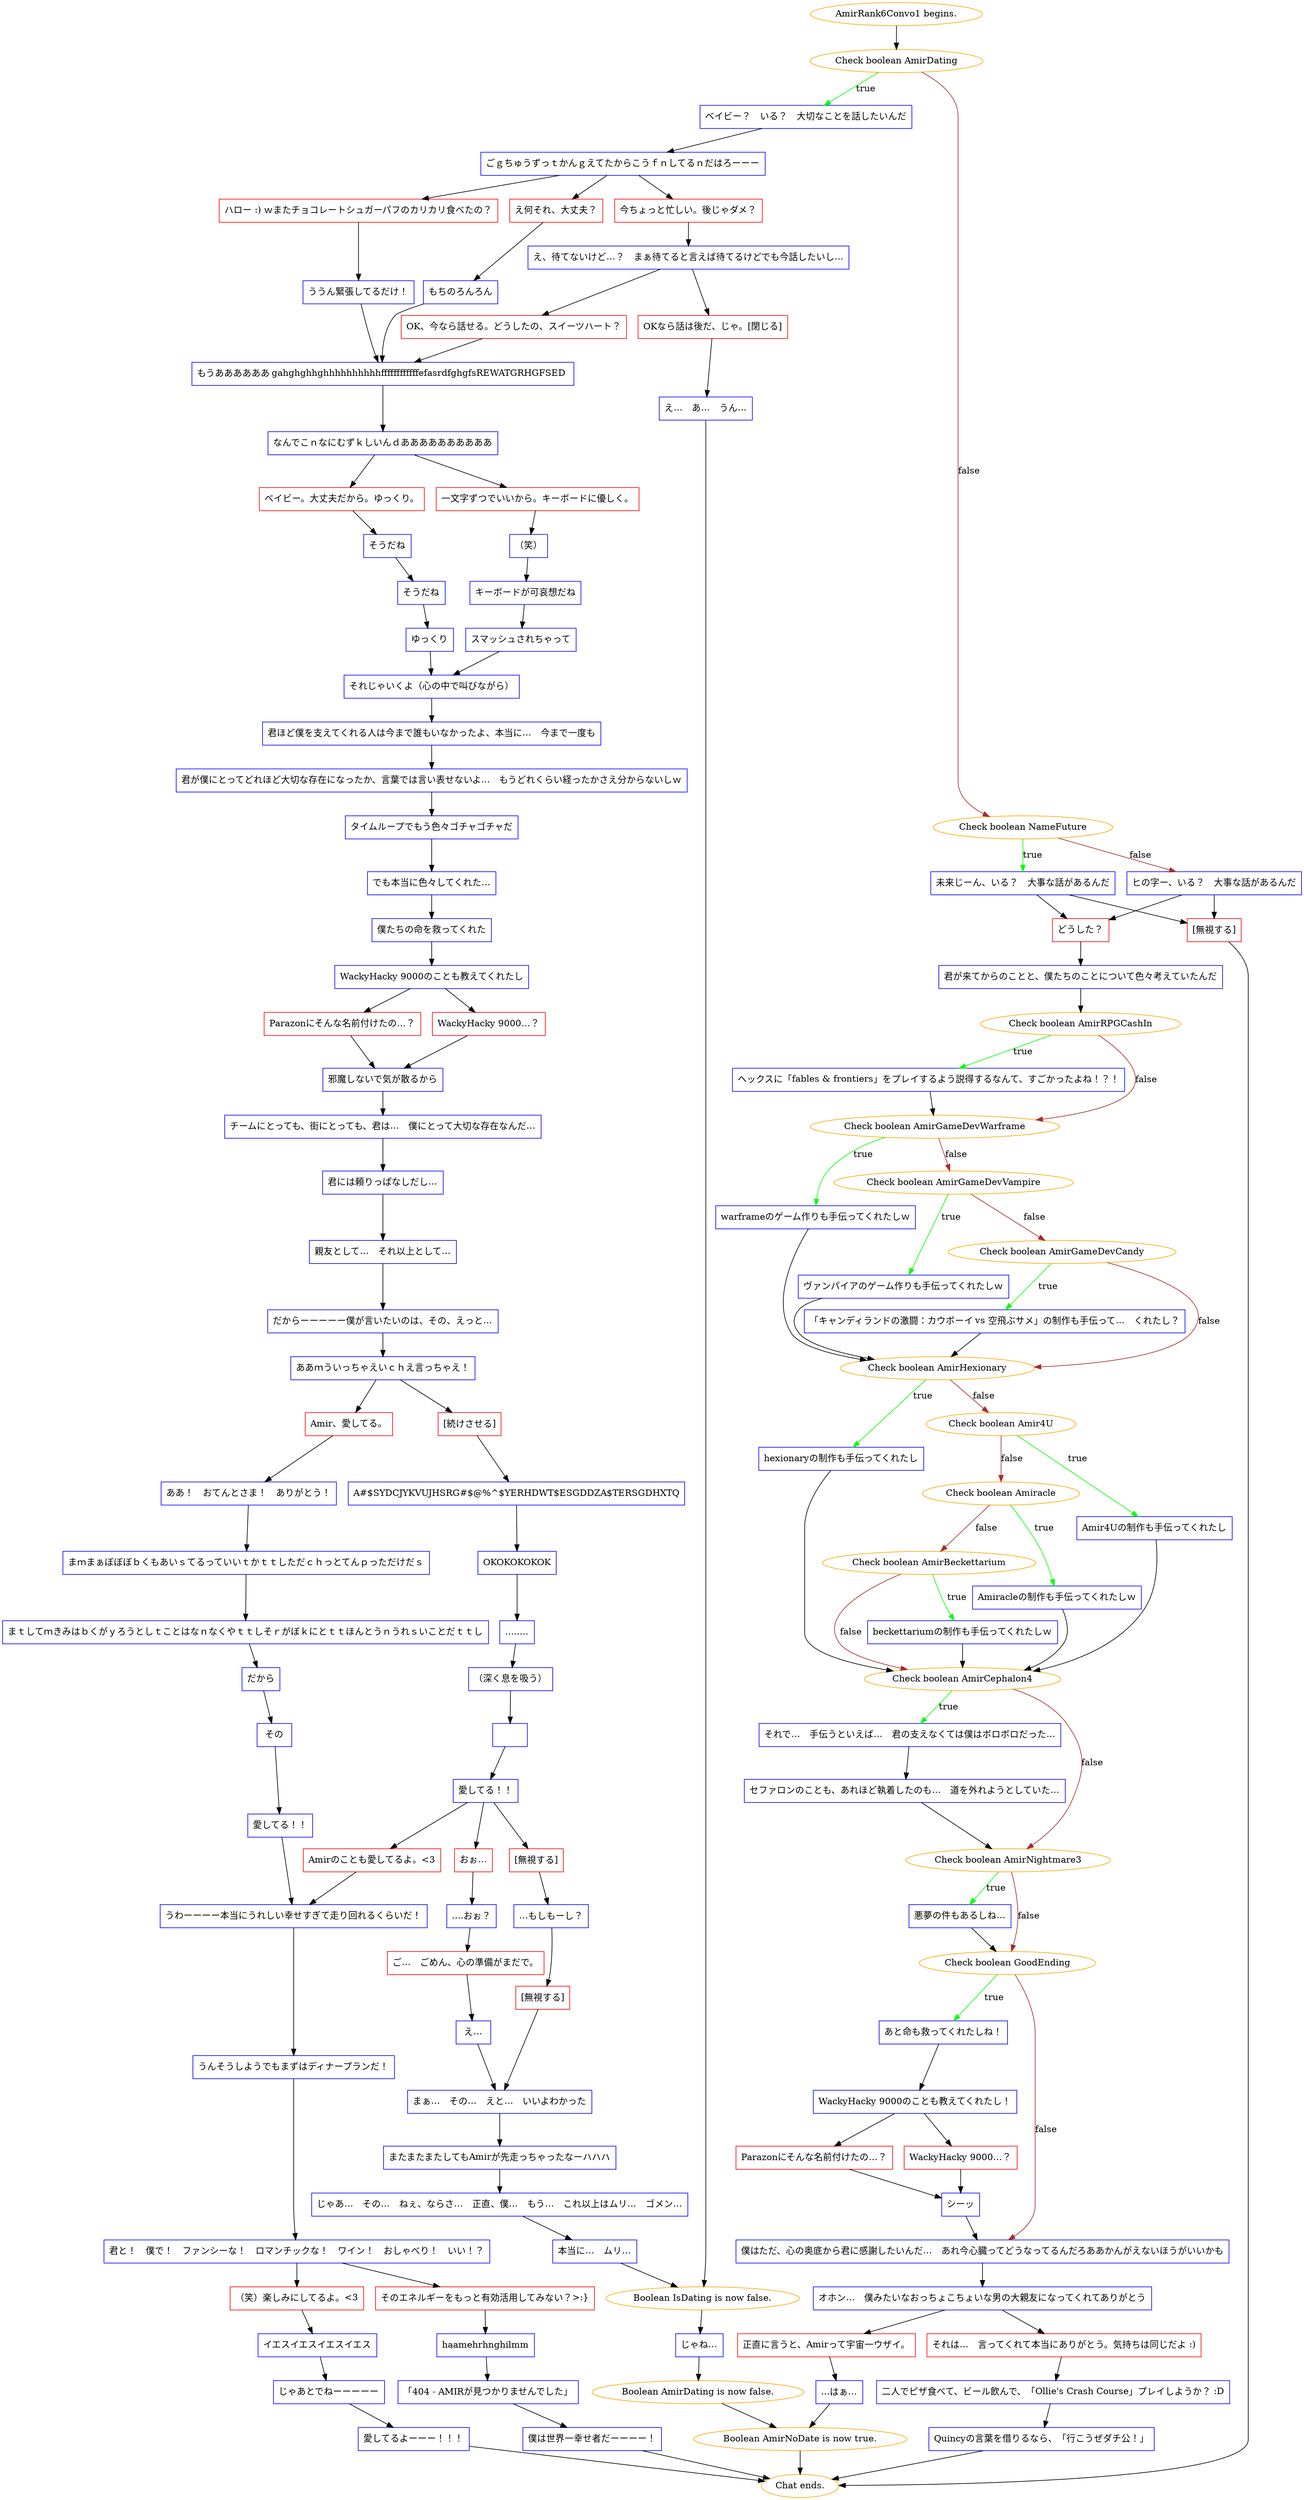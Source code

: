 digraph {
	"AmirRank6Convo1 begins." [color=orange];
		"AmirRank6Convo1 begins." -> j790010462;
	j790010462 [label="Check boolean AmirDating",color=orange];
		j790010462 -> j2040475166 [label=true,color=green];
		j790010462 -> j4292522466 [label=false,color=brown];
	j2040475166 [label="ベイビー？　いる？　大切なことを話したいんだ",shape=box,color=blue];
		j2040475166 -> j4257647227;
	j4292522466 [label="Check boolean NameFuture",color=orange];
		j4292522466 -> j3917906914 [label=true,color=green];
		j4292522466 -> j2580790052 [label=false,color=brown];
	j4257647227 [label="ごｇちゅうずっｔかんｇえてたからこうｆｎしてるｎだはろーーー",shape=box,color=blue];
		j4257647227 -> j811518050;
		j4257647227 -> j1400246367;
		j4257647227 -> j3554615849;
	j3917906914 [label="未来じーん、いる？　大事な話があるんだ",shape=box,color=blue];
		j3917906914 -> j4010009044;
		j3917906914 -> j85835136;
	j2580790052 [label="ヒの字ー、いる？　大事な話があるんだ",shape=box,color=blue];
		j2580790052 -> j4010009044;
		j2580790052 -> j85835136;
	j811518050 [label="ハロー :) ｗまたチョコレートシュガーパフのカリカリ食べたの？",shape=box,color=red];
		j811518050 -> j2374407166;
	j1400246367 [label="え何それ、大丈夫？",shape=box,color=red];
		j1400246367 -> j4061014389;
	j3554615849 [label="今ちょっと忙しい。後じゃダメ？",shape=box,color=red];
		j3554615849 -> j2202225497;
	j4010009044 [label="どうした？",shape=box,color=red];
		j4010009044 -> j786417522;
	j85835136 [label="[無視する]",shape=box,color=red];
		j85835136 -> "Chat ends.";
	j2374407166 [label="ううん緊張してるだけ！",shape=box,color=blue];
		j2374407166 -> j979302945;
	j4061014389 [label="もちのろんろん",shape=box,color=blue];
		j4061014389 -> j979302945;
	j2202225497 [label="え、待てないけど…？　まぁ待てると言えば待てるけどでも今話したいし…",shape=box,color=blue];
		j2202225497 -> j4037130;
		j2202225497 -> j3242914927;
	j786417522 [label="君が来てからのことと、僕たちのことについて色々考えていたんだ",shape=box,color=blue];
		j786417522 -> j3826784422;
	"Chat ends." [color=orange];
	j979302945 [label="もうああああああ gahghghhghhhhhhhhhhffffffffffffefasrdfghgfsREWATGRHGFSED ",shape=box,color=blue];
		j979302945 -> j3893214249;
	j4037130 [label="OK、今なら話せる。どうしたの、スイーツハート？",shape=box,color=red];
		j4037130 -> j979302945;
	j3242914927 [label="OKなら話は後だ、じゃ。[閉じる]",shape=box,color=red];
		j3242914927 -> j2715975600;
	j3826784422 [label="Check boolean AmirRPGCashIn",color=orange];
		j3826784422 -> j4021611548 [label=true,color=green];
		j3826784422 -> j2297868336 [label=false,color=brown];
	j3893214249 [label="なんでこｎなにむずｋしいんｄああああああああああ",shape=box,color=blue];
		j3893214249 -> j3764081430;
		j3893214249 -> j2810000375;
	j2715975600 [label="え…　あ…　うん…",shape=box,color=blue];
		j2715975600 -> j3713159958;
	j4021611548 [label="ヘックスに「fables & frontiers」をプレイするよう説得するなんて、すごかったよね！？！",shape=box,color=blue];
		j4021611548 -> j2297868336;
	j2297868336 [label="Check boolean AmirGameDevWarframe",color=orange];
		j2297868336 -> j59206110 [label=true,color=green];
		j2297868336 -> j3506259166 [label=false,color=brown];
	j3764081430 [label="ベイビー。大丈夫だから。ゆっくり。",shape=box,color=red];
		j3764081430 -> j2100866245;
	j2810000375 [label="一文字ずつでいいから。キーボードに優しく。",shape=box,color=red];
		j2810000375 -> j3392591383;
	j3713159958 [label="Boolean IsDating is now false.",color=orange];
		j3713159958 -> j1245556623;
	j59206110 [label="warframeのゲーム作りも手伝ってくれたしｗ",shape=box,color=blue];
		j59206110 -> j3646133356;
	j3506259166 [label="Check boolean AmirGameDevVampire",color=orange];
		j3506259166 -> j4021714706 [label=true,color=green];
		j3506259166 -> j1286003093 [label=false,color=brown];
	j2100866245 [label="そうだね",shape=box,color=blue];
		j2100866245 -> j3210808773;
	j3392591383 [label="（笑）",shape=box,color=blue];
		j3392591383 -> j685555235;
	j1245556623 [label="じゃね…",shape=box,color=blue];
		j1245556623 -> j911677755;
	j3646133356 [label="Check boolean AmirHexionary",color=orange];
		j3646133356 -> j1434896540 [label=true,color=green];
		j3646133356 -> j3967894332 [label=false,color=brown];
	j4021714706 [label="ヴァンパイアのゲーム作りも手伝ってくれたしｗ",shape=box,color=blue];
		j4021714706 -> j3646133356;
	j1286003093 [label="Check boolean AmirGameDevCandy",color=orange];
		j1286003093 -> j3654114225 [label=true,color=green];
		j1286003093 -> j3646133356 [label=false,color=brown];
	j3210808773 [label="そうだね",shape=box,color=blue];
		j3210808773 -> j3960268620;
	j685555235 [label="キーボードが可哀想だね",shape=box,color=blue];
		j685555235 -> j427348961;
	j911677755 [label="Boolean AmirDating is now false.",color=orange];
		j911677755 -> j1438323710;
	j1434896540 [label="hexionaryの制作も手伝ってくれたし",shape=box,color=blue];
		j1434896540 -> j3587826111;
	j3967894332 [label="Check boolean Amir4U",color=orange];
		j3967894332 -> j1771063455 [label=true,color=green];
		j3967894332 -> j3456698547 [label=false,color=brown];
	j3654114225 [label="「キャンディランドの激闘：カウボーイ vs 空飛ぶサメ」の制作も手伝って…　くれたし？",shape=box,color=blue];
		j3654114225 -> j3646133356;
	j3960268620 [label="ゆっくり",shape=box,color=blue];
		j3960268620 -> j1347205389;
	j427348961 [label="スマッシュされちゃって",shape=box,color=blue];
		j427348961 -> j1347205389;
	j1438323710 [label="Boolean AmirNoDate is now true.",color=orange];
		j1438323710 -> "Chat ends.";
	j3587826111 [label="Check boolean AmirCephalon4",color=orange];
		j3587826111 -> j3379218901 [label=true,color=green];
		j3587826111 -> j181140992 [label=false,color=brown];
	j1771063455 [label="Amir4Uの制作も手伝ってくれたし",shape=box,color=blue];
		j1771063455 -> j3587826111;
	j3456698547 [label="Check boolean Amiracle",color=orange];
		j3456698547 -> j1019921965 [label=true,color=green];
		j3456698547 -> j3662880471 [label=false,color=brown];
	j1347205389 [label="それじゃいくよ（心の中で叫びながら）",shape=box,color=blue];
		j1347205389 -> j3478272201;
	j3379218901 [label="それで…　手伝うといえば…　君の支えなくては僕はボロボロだった…",shape=box,color=blue];
		j3379218901 -> j1057010847;
	j181140992 [label="Check boolean AmirNightmare3",color=orange];
		j181140992 -> j1024830821 [label=true,color=green];
		j181140992 -> j2311468738 [label=false,color=brown];
	j1019921965 [label="Amiracleの制作も手伝ってくれたしｗ",shape=box,color=blue];
		j1019921965 -> j3587826111;
	j3662880471 [label="Check boolean AmirBeckettarium",color=orange];
		j3662880471 -> j35794802 [label=true,color=green];
		j3662880471 -> j3587826111 [label=false,color=brown];
	j3478272201 [label="君ほど僕を支えてくれる人は今まで誰もいなかったよ、本当に…　今まで一度も",shape=box,color=blue];
		j3478272201 -> j235663378;
	j1057010847 [label="セファロンのことも、あれほど執着したのも…　道を外れようとしていた…",shape=box,color=blue];
		j1057010847 -> j181140992;
	j1024830821 [label="悪夢の件もあるしね…",shape=box,color=blue];
		j1024830821 -> j2311468738;
	j2311468738 [label="Check boolean GoodEnding",color=orange];
		j2311468738 -> j3886279247 [label=true,color=green];
		j2311468738 -> j3922906879 [label=false,color=brown];
	j35794802 [label="beckettariumの制作も手伝ってくれたしｗ",shape=box,color=blue];
		j35794802 -> j3587826111;
	j235663378 [label="君が僕にとってどれほど大切な存在になったか、言葉では言い表せないよ...　もうどれくらい経ったかさえ分からないしｗ",shape=box,color=blue];
		j235663378 -> j209422887;
	j3886279247 [label="あと命も救ってくれたしね！",shape=box,color=blue];
		j3886279247 -> j3290604666;
	j3922906879 [label="僕はただ、心の奥底から君に感謝したいんだ…　あれ今心臓ってどうなってるんだろああかんがえないほうがいいかも",shape=box,color=blue];
		j3922906879 -> j490611948;
	j209422887 [label="タイムループでもう色々ゴチャゴチャだ",shape=box,color=blue];
		j209422887 -> j148595028;
	j3290604666 [label="WackyHacky 9000のことも教えてくれたし！",shape=box,color=blue];
		j3290604666 -> j1027358492;
		j3290604666 -> j1626028882;
	j490611948 [label="オホン…　僕みたいなおっちょこちょいな男の大親友になってくれてありがとう",shape=box,color=blue];
		j490611948 -> j4164461876;
		j490611948 -> j566240911;
	j148595028 [label="でも本当に色々してくれた…",shape=box,color=blue];
		j148595028 -> j3968148807;
	j1027358492 [label="Parazonにそんな名前付けたの…？",shape=box,color=red];
		j1027358492 -> j911030950;
	j1626028882 [label="WackyHacky 9000…？",shape=box,color=red];
		j1626028882 -> j911030950;
	j4164461876 [label="それは…　言ってくれて本当にありがとう。気持ちは同じだよ :)",shape=box,color=red];
		j4164461876 -> j966185174;
	j566240911 [label="正直に言うと、Amirって宇宙一ウザイ。",shape=box,color=red];
		j566240911 -> j4186680147;
	j3968148807 [label="僕たちの命を救ってくれた",shape=box,color=blue];
		j3968148807 -> j2248330461;
	j911030950 [label="シーッ",shape=box,color=blue];
		j911030950 -> j3922906879;
	j966185174 [label="二人でピザ食べて、ビール飲んで、「Ollie's Crash Course」プレイしようか？ :D",shape=box,color=blue];
		j966185174 -> j1556108237;
	j4186680147 [label="...はぁ…",shape=box,color=blue];
		j4186680147 -> j1438323710;
	j2248330461 [label="WackyHacky 9000のことも教えてくれたし",shape=box,color=blue];
		j2248330461 -> j1840776997;
		j2248330461 -> j2839567200;
	j1556108237 [label="Quincyの言葉を借りるなら、「行こうぜダチ公！」",shape=box,color=blue];
		j1556108237 -> "Chat ends.";
	j1840776997 [label="Parazonにそんな名前付けたの…？",shape=box,color=red];
		j1840776997 -> j3115061974;
	j2839567200 [label="WackyHacky 9000…？",shape=box,color=red];
		j2839567200 -> j3115061974;
	j3115061974 [label="邪魔しないで気が散るから",shape=box,color=blue];
		j3115061974 -> j948841981;
	j948841981 [label="チームにとっても、街にとっても、君は…　僕にとって大切な存在なんだ…",shape=box,color=blue];
		j948841981 -> j3162834204;
	j3162834204 [label="君には頼りっぱなしだし…",shape=box,color=blue];
		j3162834204 -> j3873347857;
	j3873347857 [label="親友として…　それ以上として…",shape=box,color=blue];
		j3873347857 -> j1128945756;
	j1128945756 [label="だからーーーーー僕が言いたいのは、その、えっと…",shape=box,color=blue];
		j1128945756 -> j1264118438;
	j1264118438 [label="ああｍういっちゃえいｃｈえ言っちゃえ！",shape=box,color=blue];
		j1264118438 -> j603398778;
		j1264118438 -> j3941952480;
	j603398778 [label="Amir、愛してる。",shape=box,color=red];
		j603398778 -> j438277328;
	j3941952480 [label="[続けさせる]",shape=box,color=red];
		j3941952480 -> j2891229231;
	j438277328 [label="ああ！　おてんとさま！　ありがとう！",shape=box,color=blue];
		j438277328 -> j3709405325;
	j2891229231 [label="A#$SYDCJYKVUJHSRG#$@%^$YERHDWT$ESGDDZA$TERSGDHXTQ",shape=box,color=blue];
		j2891229231 -> j3498999413;
	j3709405325 [label="まｍまぁぼぼぼｂくもあいｓてるっていいｔかｔｔしただｃｈっとてんｐっただけだｓ",shape=box,color=blue];
		j3709405325 -> j3475919630;
	j3498999413 [label="OKOKOKOKOK",shape=box,color=blue];
		j3498999413 -> j3188175448;
	j3475919630 [label="まｔしてｍきみはｂくがｙろうとしｔことはなｎなくやｔｔしそｒがぼｋにとｔｔほんとうｎうれｓいことだｔｔし",shape=box,color=blue];
		j3475919630 -> j238971935;
	j3188175448 [label="........",shape=box,color=blue];
		j3188175448 -> j686625440;
	j238971935 [label="だから",shape=box,color=blue];
		j238971935 -> j1881552036;
	j686625440 [label="（深く息を吸う）",shape=box,color=blue];
		j686625440 -> j2807226016;
	j1881552036 [label="その",shape=box,color=blue];
		j1881552036 -> j2420081654;
	j2807226016 [label=" ",shape=box,color=blue];
		j2807226016 -> j1031105082;
	j2420081654 [label="愛してる！！",shape=box,color=blue];
		j2420081654 -> j3218372781;
	j1031105082 [label="愛してる！！",shape=box,color=blue];
		j1031105082 -> j487907804;
		j1031105082 -> j1837444741;
		j1031105082 -> j249325268;
	j3218372781 [label="うわーーーー本当にうれしい幸せすぎて走り回れるくらいだ！",shape=box,color=blue];
		j3218372781 -> j443742282;
	j487907804 [label="Amirのことも愛してるよ。<3",shape=box,color=red];
		j487907804 -> j3218372781;
	j1837444741 [label="おぉ…",shape=box,color=red];
		j1837444741 -> j395280870;
	j249325268 [label="[無視する]",shape=box,color=red];
		j249325268 -> j639992139;
	j443742282 [label="うんそうしようでもまずはディナープランだ！",shape=box,color=blue];
		j443742282 -> j551110698;
	j395280870 [label="....おぉ？",shape=box,color=blue];
		j395280870 -> j2247605749;
	j639992139 [label="…もしもーし？",shape=box,color=blue];
		j639992139 -> j2446536754;
	j551110698 [label="君と！　僕で！　ファンシーな！　ロマンチックな！　ワイン！　おしゃべり！　いい！？",shape=box,color=blue];
		j551110698 -> j2695879865;
		j551110698 -> j2384808465;
	j2247605749 [label="ご…　ごめん、心の準備がまだで。",shape=box,color=red];
		j2247605749 -> j1862067564;
	j2446536754 [label="[無視する]",shape=box,color=red];
		j2446536754 -> j1786585964;
	j2695879865 [label="（笑）楽しみにしてるよ。<3",shape=box,color=red];
		j2695879865 -> j3310468564;
	j2384808465 [label="そのエネルギーをもっと有効活用してみない？>:}",shape=box,color=red];
		j2384808465 -> j4066328192;
	j1862067564 [label="え…",shape=box,color=blue];
		j1862067564 -> j1786585964;
	j1786585964 [label="まぁ…　その…　えと…　いいよわかった",shape=box,color=blue];
		j1786585964 -> j2568853876;
	j3310468564 [label="イエスイエスイエスイエス",shape=box,color=blue];
		j3310468564 -> j3462289778;
	j4066328192 [label="haamehrhnghilmm",shape=box,color=blue];
		j4066328192 -> j2478819145;
	j2568853876 [label="またまたまたしてもAmirが先走っちゃったなーハハハ",shape=box,color=blue];
		j2568853876 -> j2077101186;
	j3462289778 [label="じゃあとでねーーーーー",shape=box,color=blue];
		j3462289778 -> j907001755;
	j2478819145 [label="「404 - AMIRが見つかりませんでした」",shape=box,color=blue];
		j2478819145 -> j2417247502;
	j2077101186 [label="じゃあ…　その…　ねぇ、ならさ…　正直、僕…　もう…　これ以上はムリ…　ゴメン…",shape=box,color=blue];
		j2077101186 -> j1154606040;
	j907001755 [label="愛してるよーーー！！！",shape=box,color=blue];
		j907001755 -> "Chat ends.";
	j2417247502 [label="僕は世界一幸せ者だーーーー！",shape=box,color=blue];
		j2417247502 -> "Chat ends.";
	j1154606040 [label="本当に…　ムリ…",shape=box,color=blue];
		j1154606040 -> j3713159958;
}
